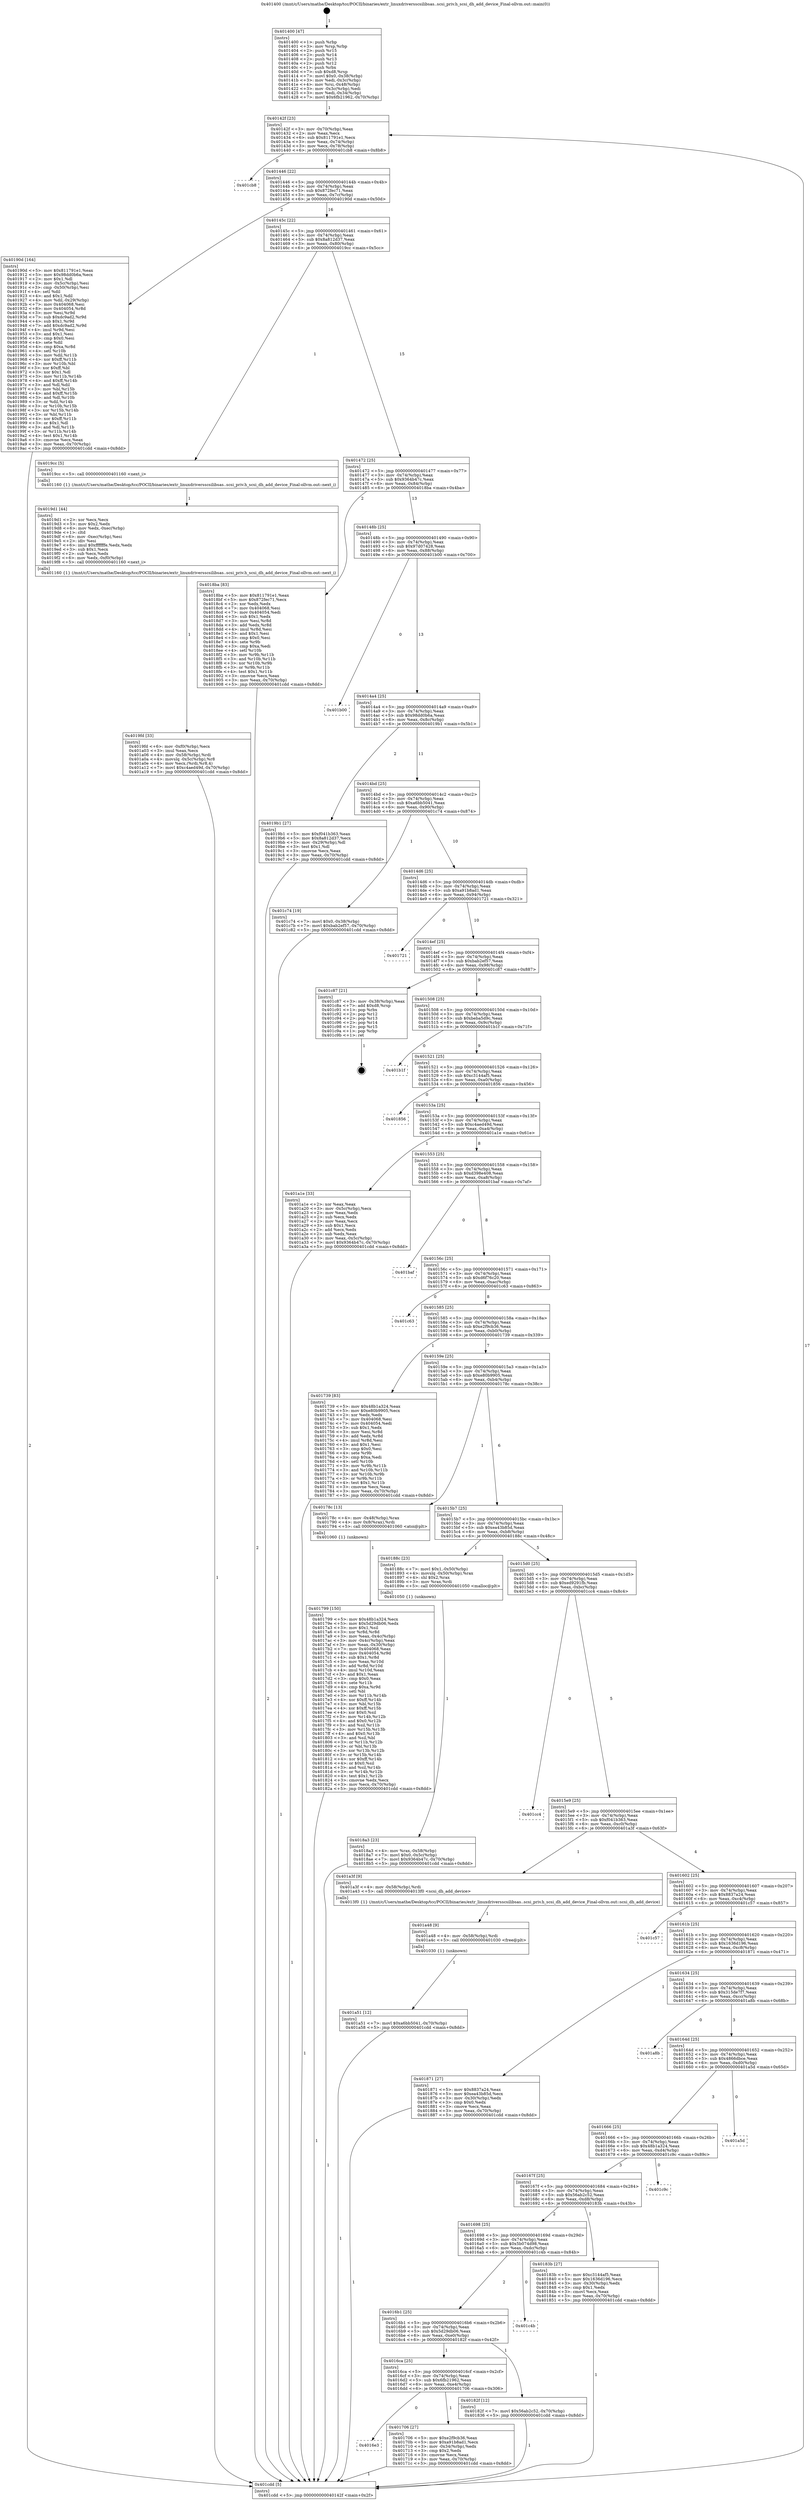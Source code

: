 digraph "0x401400" {
  label = "0x401400 (/mnt/c/Users/mathe/Desktop/tcc/POCII/binaries/extr_linuxdriversscsilibsas..scsi_priv.h_scsi_dh_add_device_Final-ollvm.out::main(0))"
  labelloc = "t"
  node[shape=record]

  Entry [label="",width=0.3,height=0.3,shape=circle,fillcolor=black,style=filled]
  "0x40142f" [label="{
     0x40142f [23]\l
     | [instrs]\l
     &nbsp;&nbsp;0x40142f \<+3\>: mov -0x70(%rbp),%eax\l
     &nbsp;&nbsp;0x401432 \<+2\>: mov %eax,%ecx\l
     &nbsp;&nbsp;0x401434 \<+6\>: sub $0x811791e1,%ecx\l
     &nbsp;&nbsp;0x40143a \<+3\>: mov %eax,-0x74(%rbp)\l
     &nbsp;&nbsp;0x40143d \<+3\>: mov %ecx,-0x78(%rbp)\l
     &nbsp;&nbsp;0x401440 \<+6\>: je 0000000000401cb8 \<main+0x8b8\>\l
  }"]
  "0x401cb8" [label="{
     0x401cb8\l
  }", style=dashed]
  "0x401446" [label="{
     0x401446 [22]\l
     | [instrs]\l
     &nbsp;&nbsp;0x401446 \<+5\>: jmp 000000000040144b \<main+0x4b\>\l
     &nbsp;&nbsp;0x40144b \<+3\>: mov -0x74(%rbp),%eax\l
     &nbsp;&nbsp;0x40144e \<+5\>: sub $0x872fec71,%eax\l
     &nbsp;&nbsp;0x401453 \<+3\>: mov %eax,-0x7c(%rbp)\l
     &nbsp;&nbsp;0x401456 \<+6\>: je 000000000040190d \<main+0x50d\>\l
  }"]
  Exit [label="",width=0.3,height=0.3,shape=circle,fillcolor=black,style=filled,peripheries=2]
  "0x40190d" [label="{
     0x40190d [164]\l
     | [instrs]\l
     &nbsp;&nbsp;0x40190d \<+5\>: mov $0x811791e1,%eax\l
     &nbsp;&nbsp;0x401912 \<+5\>: mov $0x98dd0b6a,%ecx\l
     &nbsp;&nbsp;0x401917 \<+2\>: mov $0x1,%dl\l
     &nbsp;&nbsp;0x401919 \<+3\>: mov -0x5c(%rbp),%esi\l
     &nbsp;&nbsp;0x40191c \<+3\>: cmp -0x50(%rbp),%esi\l
     &nbsp;&nbsp;0x40191f \<+4\>: setl %dil\l
     &nbsp;&nbsp;0x401923 \<+4\>: and $0x1,%dil\l
     &nbsp;&nbsp;0x401927 \<+4\>: mov %dil,-0x29(%rbp)\l
     &nbsp;&nbsp;0x40192b \<+7\>: mov 0x404068,%esi\l
     &nbsp;&nbsp;0x401932 \<+8\>: mov 0x404054,%r8d\l
     &nbsp;&nbsp;0x40193a \<+3\>: mov %esi,%r9d\l
     &nbsp;&nbsp;0x40193d \<+7\>: sub $0xdc9ad2,%r9d\l
     &nbsp;&nbsp;0x401944 \<+4\>: sub $0x1,%r9d\l
     &nbsp;&nbsp;0x401948 \<+7\>: add $0xdc9ad2,%r9d\l
     &nbsp;&nbsp;0x40194f \<+4\>: imul %r9d,%esi\l
     &nbsp;&nbsp;0x401953 \<+3\>: and $0x1,%esi\l
     &nbsp;&nbsp;0x401956 \<+3\>: cmp $0x0,%esi\l
     &nbsp;&nbsp;0x401959 \<+4\>: sete %dil\l
     &nbsp;&nbsp;0x40195d \<+4\>: cmp $0xa,%r8d\l
     &nbsp;&nbsp;0x401961 \<+4\>: setl %r10b\l
     &nbsp;&nbsp;0x401965 \<+3\>: mov %dil,%r11b\l
     &nbsp;&nbsp;0x401968 \<+4\>: xor $0xff,%r11b\l
     &nbsp;&nbsp;0x40196c \<+3\>: mov %r10b,%bl\l
     &nbsp;&nbsp;0x40196f \<+3\>: xor $0xff,%bl\l
     &nbsp;&nbsp;0x401972 \<+3\>: xor $0x1,%dl\l
     &nbsp;&nbsp;0x401975 \<+3\>: mov %r11b,%r14b\l
     &nbsp;&nbsp;0x401978 \<+4\>: and $0xff,%r14b\l
     &nbsp;&nbsp;0x40197c \<+3\>: and %dl,%dil\l
     &nbsp;&nbsp;0x40197f \<+3\>: mov %bl,%r15b\l
     &nbsp;&nbsp;0x401982 \<+4\>: and $0xff,%r15b\l
     &nbsp;&nbsp;0x401986 \<+3\>: and %dl,%r10b\l
     &nbsp;&nbsp;0x401989 \<+3\>: or %dil,%r14b\l
     &nbsp;&nbsp;0x40198c \<+3\>: or %r10b,%r15b\l
     &nbsp;&nbsp;0x40198f \<+3\>: xor %r15b,%r14b\l
     &nbsp;&nbsp;0x401992 \<+3\>: or %bl,%r11b\l
     &nbsp;&nbsp;0x401995 \<+4\>: xor $0xff,%r11b\l
     &nbsp;&nbsp;0x401999 \<+3\>: or $0x1,%dl\l
     &nbsp;&nbsp;0x40199c \<+3\>: and %dl,%r11b\l
     &nbsp;&nbsp;0x40199f \<+3\>: or %r11b,%r14b\l
     &nbsp;&nbsp;0x4019a2 \<+4\>: test $0x1,%r14b\l
     &nbsp;&nbsp;0x4019a6 \<+3\>: cmovne %ecx,%eax\l
     &nbsp;&nbsp;0x4019a9 \<+3\>: mov %eax,-0x70(%rbp)\l
     &nbsp;&nbsp;0x4019ac \<+5\>: jmp 0000000000401cdd \<main+0x8dd\>\l
  }"]
  "0x40145c" [label="{
     0x40145c [22]\l
     | [instrs]\l
     &nbsp;&nbsp;0x40145c \<+5\>: jmp 0000000000401461 \<main+0x61\>\l
     &nbsp;&nbsp;0x401461 \<+3\>: mov -0x74(%rbp),%eax\l
     &nbsp;&nbsp;0x401464 \<+5\>: sub $0x8a812d37,%eax\l
     &nbsp;&nbsp;0x401469 \<+3\>: mov %eax,-0x80(%rbp)\l
     &nbsp;&nbsp;0x40146c \<+6\>: je 00000000004019cc \<main+0x5cc\>\l
  }"]
  "0x401a51" [label="{
     0x401a51 [12]\l
     | [instrs]\l
     &nbsp;&nbsp;0x401a51 \<+7\>: movl $0xa6bb5041,-0x70(%rbp)\l
     &nbsp;&nbsp;0x401a58 \<+5\>: jmp 0000000000401cdd \<main+0x8dd\>\l
  }"]
  "0x4019cc" [label="{
     0x4019cc [5]\l
     | [instrs]\l
     &nbsp;&nbsp;0x4019cc \<+5\>: call 0000000000401160 \<next_i\>\l
     | [calls]\l
     &nbsp;&nbsp;0x401160 \{1\} (/mnt/c/Users/mathe/Desktop/tcc/POCII/binaries/extr_linuxdriversscsilibsas..scsi_priv.h_scsi_dh_add_device_Final-ollvm.out::next_i)\l
  }"]
  "0x401472" [label="{
     0x401472 [25]\l
     | [instrs]\l
     &nbsp;&nbsp;0x401472 \<+5\>: jmp 0000000000401477 \<main+0x77\>\l
     &nbsp;&nbsp;0x401477 \<+3\>: mov -0x74(%rbp),%eax\l
     &nbsp;&nbsp;0x40147a \<+5\>: sub $0x9364b47c,%eax\l
     &nbsp;&nbsp;0x40147f \<+6\>: mov %eax,-0x84(%rbp)\l
     &nbsp;&nbsp;0x401485 \<+6\>: je 00000000004018ba \<main+0x4ba\>\l
  }"]
  "0x401a48" [label="{
     0x401a48 [9]\l
     | [instrs]\l
     &nbsp;&nbsp;0x401a48 \<+4\>: mov -0x58(%rbp),%rdi\l
     &nbsp;&nbsp;0x401a4c \<+5\>: call 0000000000401030 \<free@plt\>\l
     | [calls]\l
     &nbsp;&nbsp;0x401030 \{1\} (unknown)\l
  }"]
  "0x4018ba" [label="{
     0x4018ba [83]\l
     | [instrs]\l
     &nbsp;&nbsp;0x4018ba \<+5\>: mov $0x811791e1,%eax\l
     &nbsp;&nbsp;0x4018bf \<+5\>: mov $0x872fec71,%ecx\l
     &nbsp;&nbsp;0x4018c4 \<+2\>: xor %edx,%edx\l
     &nbsp;&nbsp;0x4018c6 \<+7\>: mov 0x404068,%esi\l
     &nbsp;&nbsp;0x4018cd \<+7\>: mov 0x404054,%edi\l
     &nbsp;&nbsp;0x4018d4 \<+3\>: sub $0x1,%edx\l
     &nbsp;&nbsp;0x4018d7 \<+3\>: mov %esi,%r8d\l
     &nbsp;&nbsp;0x4018da \<+3\>: add %edx,%r8d\l
     &nbsp;&nbsp;0x4018dd \<+4\>: imul %r8d,%esi\l
     &nbsp;&nbsp;0x4018e1 \<+3\>: and $0x1,%esi\l
     &nbsp;&nbsp;0x4018e4 \<+3\>: cmp $0x0,%esi\l
     &nbsp;&nbsp;0x4018e7 \<+4\>: sete %r9b\l
     &nbsp;&nbsp;0x4018eb \<+3\>: cmp $0xa,%edi\l
     &nbsp;&nbsp;0x4018ee \<+4\>: setl %r10b\l
     &nbsp;&nbsp;0x4018f2 \<+3\>: mov %r9b,%r11b\l
     &nbsp;&nbsp;0x4018f5 \<+3\>: and %r10b,%r11b\l
     &nbsp;&nbsp;0x4018f8 \<+3\>: xor %r10b,%r9b\l
     &nbsp;&nbsp;0x4018fb \<+3\>: or %r9b,%r11b\l
     &nbsp;&nbsp;0x4018fe \<+4\>: test $0x1,%r11b\l
     &nbsp;&nbsp;0x401902 \<+3\>: cmovne %ecx,%eax\l
     &nbsp;&nbsp;0x401905 \<+3\>: mov %eax,-0x70(%rbp)\l
     &nbsp;&nbsp;0x401908 \<+5\>: jmp 0000000000401cdd \<main+0x8dd\>\l
  }"]
  "0x40148b" [label="{
     0x40148b [25]\l
     | [instrs]\l
     &nbsp;&nbsp;0x40148b \<+5\>: jmp 0000000000401490 \<main+0x90\>\l
     &nbsp;&nbsp;0x401490 \<+3\>: mov -0x74(%rbp),%eax\l
     &nbsp;&nbsp;0x401493 \<+5\>: sub $0x97d07428,%eax\l
     &nbsp;&nbsp;0x401498 \<+6\>: mov %eax,-0x88(%rbp)\l
     &nbsp;&nbsp;0x40149e \<+6\>: je 0000000000401b00 \<main+0x700\>\l
  }"]
  "0x4019fd" [label="{
     0x4019fd [33]\l
     | [instrs]\l
     &nbsp;&nbsp;0x4019fd \<+6\>: mov -0xf0(%rbp),%ecx\l
     &nbsp;&nbsp;0x401a03 \<+3\>: imul %eax,%ecx\l
     &nbsp;&nbsp;0x401a06 \<+4\>: mov -0x58(%rbp),%rdi\l
     &nbsp;&nbsp;0x401a0a \<+4\>: movslq -0x5c(%rbp),%r8\l
     &nbsp;&nbsp;0x401a0e \<+4\>: mov %ecx,(%rdi,%r8,4)\l
     &nbsp;&nbsp;0x401a12 \<+7\>: movl $0xc4aed49d,-0x70(%rbp)\l
     &nbsp;&nbsp;0x401a19 \<+5\>: jmp 0000000000401cdd \<main+0x8dd\>\l
  }"]
  "0x401b00" [label="{
     0x401b00\l
  }", style=dashed]
  "0x4014a4" [label="{
     0x4014a4 [25]\l
     | [instrs]\l
     &nbsp;&nbsp;0x4014a4 \<+5\>: jmp 00000000004014a9 \<main+0xa9\>\l
     &nbsp;&nbsp;0x4014a9 \<+3\>: mov -0x74(%rbp),%eax\l
     &nbsp;&nbsp;0x4014ac \<+5\>: sub $0x98dd0b6a,%eax\l
     &nbsp;&nbsp;0x4014b1 \<+6\>: mov %eax,-0x8c(%rbp)\l
     &nbsp;&nbsp;0x4014b7 \<+6\>: je 00000000004019b1 \<main+0x5b1\>\l
  }"]
  "0x4019d1" [label="{
     0x4019d1 [44]\l
     | [instrs]\l
     &nbsp;&nbsp;0x4019d1 \<+2\>: xor %ecx,%ecx\l
     &nbsp;&nbsp;0x4019d3 \<+5\>: mov $0x2,%edx\l
     &nbsp;&nbsp;0x4019d8 \<+6\>: mov %edx,-0xec(%rbp)\l
     &nbsp;&nbsp;0x4019de \<+1\>: cltd\l
     &nbsp;&nbsp;0x4019df \<+6\>: mov -0xec(%rbp),%esi\l
     &nbsp;&nbsp;0x4019e5 \<+2\>: idiv %esi\l
     &nbsp;&nbsp;0x4019e7 \<+6\>: imul $0xfffffffe,%edx,%edx\l
     &nbsp;&nbsp;0x4019ed \<+3\>: sub $0x1,%ecx\l
     &nbsp;&nbsp;0x4019f0 \<+2\>: sub %ecx,%edx\l
     &nbsp;&nbsp;0x4019f2 \<+6\>: mov %edx,-0xf0(%rbp)\l
     &nbsp;&nbsp;0x4019f8 \<+5\>: call 0000000000401160 \<next_i\>\l
     | [calls]\l
     &nbsp;&nbsp;0x401160 \{1\} (/mnt/c/Users/mathe/Desktop/tcc/POCII/binaries/extr_linuxdriversscsilibsas..scsi_priv.h_scsi_dh_add_device_Final-ollvm.out::next_i)\l
  }"]
  "0x4019b1" [label="{
     0x4019b1 [27]\l
     | [instrs]\l
     &nbsp;&nbsp;0x4019b1 \<+5\>: mov $0xf041b363,%eax\l
     &nbsp;&nbsp;0x4019b6 \<+5\>: mov $0x8a812d37,%ecx\l
     &nbsp;&nbsp;0x4019bb \<+3\>: mov -0x29(%rbp),%dl\l
     &nbsp;&nbsp;0x4019be \<+3\>: test $0x1,%dl\l
     &nbsp;&nbsp;0x4019c1 \<+3\>: cmovne %ecx,%eax\l
     &nbsp;&nbsp;0x4019c4 \<+3\>: mov %eax,-0x70(%rbp)\l
     &nbsp;&nbsp;0x4019c7 \<+5\>: jmp 0000000000401cdd \<main+0x8dd\>\l
  }"]
  "0x4014bd" [label="{
     0x4014bd [25]\l
     | [instrs]\l
     &nbsp;&nbsp;0x4014bd \<+5\>: jmp 00000000004014c2 \<main+0xc2\>\l
     &nbsp;&nbsp;0x4014c2 \<+3\>: mov -0x74(%rbp),%eax\l
     &nbsp;&nbsp;0x4014c5 \<+5\>: sub $0xa6bb5041,%eax\l
     &nbsp;&nbsp;0x4014ca \<+6\>: mov %eax,-0x90(%rbp)\l
     &nbsp;&nbsp;0x4014d0 \<+6\>: je 0000000000401c74 \<main+0x874\>\l
  }"]
  "0x4018a3" [label="{
     0x4018a3 [23]\l
     | [instrs]\l
     &nbsp;&nbsp;0x4018a3 \<+4\>: mov %rax,-0x58(%rbp)\l
     &nbsp;&nbsp;0x4018a7 \<+7\>: movl $0x0,-0x5c(%rbp)\l
     &nbsp;&nbsp;0x4018ae \<+7\>: movl $0x9364b47c,-0x70(%rbp)\l
     &nbsp;&nbsp;0x4018b5 \<+5\>: jmp 0000000000401cdd \<main+0x8dd\>\l
  }"]
  "0x401c74" [label="{
     0x401c74 [19]\l
     | [instrs]\l
     &nbsp;&nbsp;0x401c74 \<+7\>: movl $0x0,-0x38(%rbp)\l
     &nbsp;&nbsp;0x401c7b \<+7\>: movl $0xbab2ef57,-0x70(%rbp)\l
     &nbsp;&nbsp;0x401c82 \<+5\>: jmp 0000000000401cdd \<main+0x8dd\>\l
  }"]
  "0x4014d6" [label="{
     0x4014d6 [25]\l
     | [instrs]\l
     &nbsp;&nbsp;0x4014d6 \<+5\>: jmp 00000000004014db \<main+0xdb\>\l
     &nbsp;&nbsp;0x4014db \<+3\>: mov -0x74(%rbp),%eax\l
     &nbsp;&nbsp;0x4014de \<+5\>: sub $0xa91b8ad1,%eax\l
     &nbsp;&nbsp;0x4014e3 \<+6\>: mov %eax,-0x94(%rbp)\l
     &nbsp;&nbsp;0x4014e9 \<+6\>: je 0000000000401721 \<main+0x321\>\l
  }"]
  "0x401799" [label="{
     0x401799 [150]\l
     | [instrs]\l
     &nbsp;&nbsp;0x401799 \<+5\>: mov $0x48b1a324,%ecx\l
     &nbsp;&nbsp;0x40179e \<+5\>: mov $0x5d29db06,%edx\l
     &nbsp;&nbsp;0x4017a3 \<+3\>: mov $0x1,%sil\l
     &nbsp;&nbsp;0x4017a6 \<+3\>: xor %r8d,%r8d\l
     &nbsp;&nbsp;0x4017a9 \<+3\>: mov %eax,-0x4c(%rbp)\l
     &nbsp;&nbsp;0x4017ac \<+3\>: mov -0x4c(%rbp),%eax\l
     &nbsp;&nbsp;0x4017af \<+3\>: mov %eax,-0x30(%rbp)\l
     &nbsp;&nbsp;0x4017b2 \<+7\>: mov 0x404068,%eax\l
     &nbsp;&nbsp;0x4017b9 \<+8\>: mov 0x404054,%r9d\l
     &nbsp;&nbsp;0x4017c1 \<+4\>: sub $0x1,%r8d\l
     &nbsp;&nbsp;0x4017c5 \<+3\>: mov %eax,%r10d\l
     &nbsp;&nbsp;0x4017c8 \<+3\>: add %r8d,%r10d\l
     &nbsp;&nbsp;0x4017cb \<+4\>: imul %r10d,%eax\l
     &nbsp;&nbsp;0x4017cf \<+3\>: and $0x1,%eax\l
     &nbsp;&nbsp;0x4017d2 \<+3\>: cmp $0x0,%eax\l
     &nbsp;&nbsp;0x4017d5 \<+4\>: sete %r11b\l
     &nbsp;&nbsp;0x4017d9 \<+4\>: cmp $0xa,%r9d\l
     &nbsp;&nbsp;0x4017dd \<+3\>: setl %bl\l
     &nbsp;&nbsp;0x4017e0 \<+3\>: mov %r11b,%r14b\l
     &nbsp;&nbsp;0x4017e3 \<+4\>: xor $0xff,%r14b\l
     &nbsp;&nbsp;0x4017e7 \<+3\>: mov %bl,%r15b\l
     &nbsp;&nbsp;0x4017ea \<+4\>: xor $0xff,%r15b\l
     &nbsp;&nbsp;0x4017ee \<+4\>: xor $0x0,%sil\l
     &nbsp;&nbsp;0x4017f2 \<+3\>: mov %r14b,%r12b\l
     &nbsp;&nbsp;0x4017f5 \<+4\>: and $0x0,%r12b\l
     &nbsp;&nbsp;0x4017f9 \<+3\>: and %sil,%r11b\l
     &nbsp;&nbsp;0x4017fc \<+3\>: mov %r15b,%r13b\l
     &nbsp;&nbsp;0x4017ff \<+4\>: and $0x0,%r13b\l
     &nbsp;&nbsp;0x401803 \<+3\>: and %sil,%bl\l
     &nbsp;&nbsp;0x401806 \<+3\>: or %r11b,%r12b\l
     &nbsp;&nbsp;0x401809 \<+3\>: or %bl,%r13b\l
     &nbsp;&nbsp;0x40180c \<+3\>: xor %r13b,%r12b\l
     &nbsp;&nbsp;0x40180f \<+3\>: or %r15b,%r14b\l
     &nbsp;&nbsp;0x401812 \<+4\>: xor $0xff,%r14b\l
     &nbsp;&nbsp;0x401816 \<+4\>: or $0x0,%sil\l
     &nbsp;&nbsp;0x40181a \<+3\>: and %sil,%r14b\l
     &nbsp;&nbsp;0x40181d \<+3\>: or %r14b,%r12b\l
     &nbsp;&nbsp;0x401820 \<+4\>: test $0x1,%r12b\l
     &nbsp;&nbsp;0x401824 \<+3\>: cmovne %edx,%ecx\l
     &nbsp;&nbsp;0x401827 \<+3\>: mov %ecx,-0x70(%rbp)\l
     &nbsp;&nbsp;0x40182a \<+5\>: jmp 0000000000401cdd \<main+0x8dd\>\l
  }"]
  "0x401721" [label="{
     0x401721\l
  }", style=dashed]
  "0x4014ef" [label="{
     0x4014ef [25]\l
     | [instrs]\l
     &nbsp;&nbsp;0x4014ef \<+5\>: jmp 00000000004014f4 \<main+0xf4\>\l
     &nbsp;&nbsp;0x4014f4 \<+3\>: mov -0x74(%rbp),%eax\l
     &nbsp;&nbsp;0x4014f7 \<+5\>: sub $0xbab2ef57,%eax\l
     &nbsp;&nbsp;0x4014fc \<+6\>: mov %eax,-0x98(%rbp)\l
     &nbsp;&nbsp;0x401502 \<+6\>: je 0000000000401c87 \<main+0x887\>\l
  }"]
  "0x401400" [label="{
     0x401400 [47]\l
     | [instrs]\l
     &nbsp;&nbsp;0x401400 \<+1\>: push %rbp\l
     &nbsp;&nbsp;0x401401 \<+3\>: mov %rsp,%rbp\l
     &nbsp;&nbsp;0x401404 \<+2\>: push %r15\l
     &nbsp;&nbsp;0x401406 \<+2\>: push %r14\l
     &nbsp;&nbsp;0x401408 \<+2\>: push %r13\l
     &nbsp;&nbsp;0x40140a \<+2\>: push %r12\l
     &nbsp;&nbsp;0x40140c \<+1\>: push %rbx\l
     &nbsp;&nbsp;0x40140d \<+7\>: sub $0xd8,%rsp\l
     &nbsp;&nbsp;0x401414 \<+7\>: movl $0x0,-0x38(%rbp)\l
     &nbsp;&nbsp;0x40141b \<+3\>: mov %edi,-0x3c(%rbp)\l
     &nbsp;&nbsp;0x40141e \<+4\>: mov %rsi,-0x48(%rbp)\l
     &nbsp;&nbsp;0x401422 \<+3\>: mov -0x3c(%rbp),%edi\l
     &nbsp;&nbsp;0x401425 \<+3\>: mov %edi,-0x34(%rbp)\l
     &nbsp;&nbsp;0x401428 \<+7\>: movl $0x6fb21962,-0x70(%rbp)\l
  }"]
  "0x401c87" [label="{
     0x401c87 [21]\l
     | [instrs]\l
     &nbsp;&nbsp;0x401c87 \<+3\>: mov -0x38(%rbp),%eax\l
     &nbsp;&nbsp;0x401c8a \<+7\>: add $0xd8,%rsp\l
     &nbsp;&nbsp;0x401c91 \<+1\>: pop %rbx\l
     &nbsp;&nbsp;0x401c92 \<+2\>: pop %r12\l
     &nbsp;&nbsp;0x401c94 \<+2\>: pop %r13\l
     &nbsp;&nbsp;0x401c96 \<+2\>: pop %r14\l
     &nbsp;&nbsp;0x401c98 \<+2\>: pop %r15\l
     &nbsp;&nbsp;0x401c9a \<+1\>: pop %rbp\l
     &nbsp;&nbsp;0x401c9b \<+1\>: ret\l
  }"]
  "0x401508" [label="{
     0x401508 [25]\l
     | [instrs]\l
     &nbsp;&nbsp;0x401508 \<+5\>: jmp 000000000040150d \<main+0x10d\>\l
     &nbsp;&nbsp;0x40150d \<+3\>: mov -0x74(%rbp),%eax\l
     &nbsp;&nbsp;0x401510 \<+5\>: sub $0xbeba5d9c,%eax\l
     &nbsp;&nbsp;0x401515 \<+6\>: mov %eax,-0x9c(%rbp)\l
     &nbsp;&nbsp;0x40151b \<+6\>: je 0000000000401b1f \<main+0x71f\>\l
  }"]
  "0x401cdd" [label="{
     0x401cdd [5]\l
     | [instrs]\l
     &nbsp;&nbsp;0x401cdd \<+5\>: jmp 000000000040142f \<main+0x2f\>\l
  }"]
  "0x401b1f" [label="{
     0x401b1f\l
  }", style=dashed]
  "0x401521" [label="{
     0x401521 [25]\l
     | [instrs]\l
     &nbsp;&nbsp;0x401521 \<+5\>: jmp 0000000000401526 \<main+0x126\>\l
     &nbsp;&nbsp;0x401526 \<+3\>: mov -0x74(%rbp),%eax\l
     &nbsp;&nbsp;0x401529 \<+5\>: sub $0xc3144af5,%eax\l
     &nbsp;&nbsp;0x40152e \<+6\>: mov %eax,-0xa0(%rbp)\l
     &nbsp;&nbsp;0x401534 \<+6\>: je 0000000000401856 \<main+0x456\>\l
  }"]
  "0x4016e3" [label="{
     0x4016e3\l
  }", style=dashed]
  "0x401856" [label="{
     0x401856\l
  }", style=dashed]
  "0x40153a" [label="{
     0x40153a [25]\l
     | [instrs]\l
     &nbsp;&nbsp;0x40153a \<+5\>: jmp 000000000040153f \<main+0x13f\>\l
     &nbsp;&nbsp;0x40153f \<+3\>: mov -0x74(%rbp),%eax\l
     &nbsp;&nbsp;0x401542 \<+5\>: sub $0xc4aed49d,%eax\l
     &nbsp;&nbsp;0x401547 \<+6\>: mov %eax,-0xa4(%rbp)\l
     &nbsp;&nbsp;0x40154d \<+6\>: je 0000000000401a1e \<main+0x61e\>\l
  }"]
  "0x401706" [label="{
     0x401706 [27]\l
     | [instrs]\l
     &nbsp;&nbsp;0x401706 \<+5\>: mov $0xe2f9cb36,%eax\l
     &nbsp;&nbsp;0x40170b \<+5\>: mov $0xa91b8ad1,%ecx\l
     &nbsp;&nbsp;0x401710 \<+3\>: mov -0x34(%rbp),%edx\l
     &nbsp;&nbsp;0x401713 \<+3\>: cmp $0x2,%edx\l
     &nbsp;&nbsp;0x401716 \<+3\>: cmovne %ecx,%eax\l
     &nbsp;&nbsp;0x401719 \<+3\>: mov %eax,-0x70(%rbp)\l
     &nbsp;&nbsp;0x40171c \<+5\>: jmp 0000000000401cdd \<main+0x8dd\>\l
  }"]
  "0x401a1e" [label="{
     0x401a1e [33]\l
     | [instrs]\l
     &nbsp;&nbsp;0x401a1e \<+2\>: xor %eax,%eax\l
     &nbsp;&nbsp;0x401a20 \<+3\>: mov -0x5c(%rbp),%ecx\l
     &nbsp;&nbsp;0x401a23 \<+2\>: mov %eax,%edx\l
     &nbsp;&nbsp;0x401a25 \<+2\>: sub %ecx,%edx\l
     &nbsp;&nbsp;0x401a27 \<+2\>: mov %eax,%ecx\l
     &nbsp;&nbsp;0x401a29 \<+3\>: sub $0x1,%ecx\l
     &nbsp;&nbsp;0x401a2c \<+2\>: add %ecx,%edx\l
     &nbsp;&nbsp;0x401a2e \<+2\>: sub %edx,%eax\l
     &nbsp;&nbsp;0x401a30 \<+3\>: mov %eax,-0x5c(%rbp)\l
     &nbsp;&nbsp;0x401a33 \<+7\>: movl $0x9364b47c,-0x70(%rbp)\l
     &nbsp;&nbsp;0x401a3a \<+5\>: jmp 0000000000401cdd \<main+0x8dd\>\l
  }"]
  "0x401553" [label="{
     0x401553 [25]\l
     | [instrs]\l
     &nbsp;&nbsp;0x401553 \<+5\>: jmp 0000000000401558 \<main+0x158\>\l
     &nbsp;&nbsp;0x401558 \<+3\>: mov -0x74(%rbp),%eax\l
     &nbsp;&nbsp;0x40155b \<+5\>: sub $0xd398e408,%eax\l
     &nbsp;&nbsp;0x401560 \<+6\>: mov %eax,-0xa8(%rbp)\l
     &nbsp;&nbsp;0x401566 \<+6\>: je 0000000000401baf \<main+0x7af\>\l
  }"]
  "0x4016ca" [label="{
     0x4016ca [25]\l
     | [instrs]\l
     &nbsp;&nbsp;0x4016ca \<+5\>: jmp 00000000004016cf \<main+0x2cf\>\l
     &nbsp;&nbsp;0x4016cf \<+3\>: mov -0x74(%rbp),%eax\l
     &nbsp;&nbsp;0x4016d2 \<+5\>: sub $0x6fb21962,%eax\l
     &nbsp;&nbsp;0x4016d7 \<+6\>: mov %eax,-0xe4(%rbp)\l
     &nbsp;&nbsp;0x4016dd \<+6\>: je 0000000000401706 \<main+0x306\>\l
  }"]
  "0x401baf" [label="{
     0x401baf\l
  }", style=dashed]
  "0x40156c" [label="{
     0x40156c [25]\l
     | [instrs]\l
     &nbsp;&nbsp;0x40156c \<+5\>: jmp 0000000000401571 \<main+0x171\>\l
     &nbsp;&nbsp;0x401571 \<+3\>: mov -0x74(%rbp),%eax\l
     &nbsp;&nbsp;0x401574 \<+5\>: sub $0xd6f76c20,%eax\l
     &nbsp;&nbsp;0x401579 \<+6\>: mov %eax,-0xac(%rbp)\l
     &nbsp;&nbsp;0x40157f \<+6\>: je 0000000000401c63 \<main+0x863\>\l
  }"]
  "0x40182f" [label="{
     0x40182f [12]\l
     | [instrs]\l
     &nbsp;&nbsp;0x40182f \<+7\>: movl $0x56ab2c52,-0x70(%rbp)\l
     &nbsp;&nbsp;0x401836 \<+5\>: jmp 0000000000401cdd \<main+0x8dd\>\l
  }"]
  "0x401c63" [label="{
     0x401c63\l
  }", style=dashed]
  "0x401585" [label="{
     0x401585 [25]\l
     | [instrs]\l
     &nbsp;&nbsp;0x401585 \<+5\>: jmp 000000000040158a \<main+0x18a\>\l
     &nbsp;&nbsp;0x40158a \<+3\>: mov -0x74(%rbp),%eax\l
     &nbsp;&nbsp;0x40158d \<+5\>: sub $0xe2f9cb36,%eax\l
     &nbsp;&nbsp;0x401592 \<+6\>: mov %eax,-0xb0(%rbp)\l
     &nbsp;&nbsp;0x401598 \<+6\>: je 0000000000401739 \<main+0x339\>\l
  }"]
  "0x4016b1" [label="{
     0x4016b1 [25]\l
     | [instrs]\l
     &nbsp;&nbsp;0x4016b1 \<+5\>: jmp 00000000004016b6 \<main+0x2b6\>\l
     &nbsp;&nbsp;0x4016b6 \<+3\>: mov -0x74(%rbp),%eax\l
     &nbsp;&nbsp;0x4016b9 \<+5\>: sub $0x5d29db06,%eax\l
     &nbsp;&nbsp;0x4016be \<+6\>: mov %eax,-0xe0(%rbp)\l
     &nbsp;&nbsp;0x4016c4 \<+6\>: je 000000000040182f \<main+0x42f\>\l
  }"]
  "0x401739" [label="{
     0x401739 [83]\l
     | [instrs]\l
     &nbsp;&nbsp;0x401739 \<+5\>: mov $0x48b1a324,%eax\l
     &nbsp;&nbsp;0x40173e \<+5\>: mov $0xe80b9905,%ecx\l
     &nbsp;&nbsp;0x401743 \<+2\>: xor %edx,%edx\l
     &nbsp;&nbsp;0x401745 \<+7\>: mov 0x404068,%esi\l
     &nbsp;&nbsp;0x40174c \<+7\>: mov 0x404054,%edi\l
     &nbsp;&nbsp;0x401753 \<+3\>: sub $0x1,%edx\l
     &nbsp;&nbsp;0x401756 \<+3\>: mov %esi,%r8d\l
     &nbsp;&nbsp;0x401759 \<+3\>: add %edx,%r8d\l
     &nbsp;&nbsp;0x40175c \<+4\>: imul %r8d,%esi\l
     &nbsp;&nbsp;0x401760 \<+3\>: and $0x1,%esi\l
     &nbsp;&nbsp;0x401763 \<+3\>: cmp $0x0,%esi\l
     &nbsp;&nbsp;0x401766 \<+4\>: sete %r9b\l
     &nbsp;&nbsp;0x40176a \<+3\>: cmp $0xa,%edi\l
     &nbsp;&nbsp;0x40176d \<+4\>: setl %r10b\l
     &nbsp;&nbsp;0x401771 \<+3\>: mov %r9b,%r11b\l
     &nbsp;&nbsp;0x401774 \<+3\>: and %r10b,%r11b\l
     &nbsp;&nbsp;0x401777 \<+3\>: xor %r10b,%r9b\l
     &nbsp;&nbsp;0x40177a \<+3\>: or %r9b,%r11b\l
     &nbsp;&nbsp;0x40177d \<+4\>: test $0x1,%r11b\l
     &nbsp;&nbsp;0x401781 \<+3\>: cmovne %ecx,%eax\l
     &nbsp;&nbsp;0x401784 \<+3\>: mov %eax,-0x70(%rbp)\l
     &nbsp;&nbsp;0x401787 \<+5\>: jmp 0000000000401cdd \<main+0x8dd\>\l
  }"]
  "0x40159e" [label="{
     0x40159e [25]\l
     | [instrs]\l
     &nbsp;&nbsp;0x40159e \<+5\>: jmp 00000000004015a3 \<main+0x1a3\>\l
     &nbsp;&nbsp;0x4015a3 \<+3\>: mov -0x74(%rbp),%eax\l
     &nbsp;&nbsp;0x4015a6 \<+5\>: sub $0xe80b9905,%eax\l
     &nbsp;&nbsp;0x4015ab \<+6\>: mov %eax,-0xb4(%rbp)\l
     &nbsp;&nbsp;0x4015b1 \<+6\>: je 000000000040178c \<main+0x38c\>\l
  }"]
  "0x401c4b" [label="{
     0x401c4b\l
  }", style=dashed]
  "0x40178c" [label="{
     0x40178c [13]\l
     | [instrs]\l
     &nbsp;&nbsp;0x40178c \<+4\>: mov -0x48(%rbp),%rax\l
     &nbsp;&nbsp;0x401790 \<+4\>: mov 0x8(%rax),%rdi\l
     &nbsp;&nbsp;0x401794 \<+5\>: call 0000000000401060 \<atoi@plt\>\l
     | [calls]\l
     &nbsp;&nbsp;0x401060 \{1\} (unknown)\l
  }"]
  "0x4015b7" [label="{
     0x4015b7 [25]\l
     | [instrs]\l
     &nbsp;&nbsp;0x4015b7 \<+5\>: jmp 00000000004015bc \<main+0x1bc\>\l
     &nbsp;&nbsp;0x4015bc \<+3\>: mov -0x74(%rbp),%eax\l
     &nbsp;&nbsp;0x4015bf \<+5\>: sub $0xea43b85d,%eax\l
     &nbsp;&nbsp;0x4015c4 \<+6\>: mov %eax,-0xb8(%rbp)\l
     &nbsp;&nbsp;0x4015ca \<+6\>: je 000000000040188c \<main+0x48c\>\l
  }"]
  "0x401698" [label="{
     0x401698 [25]\l
     | [instrs]\l
     &nbsp;&nbsp;0x401698 \<+5\>: jmp 000000000040169d \<main+0x29d\>\l
     &nbsp;&nbsp;0x40169d \<+3\>: mov -0x74(%rbp),%eax\l
     &nbsp;&nbsp;0x4016a0 \<+5\>: sub $0x5b074d98,%eax\l
     &nbsp;&nbsp;0x4016a5 \<+6\>: mov %eax,-0xdc(%rbp)\l
     &nbsp;&nbsp;0x4016ab \<+6\>: je 0000000000401c4b \<main+0x84b\>\l
  }"]
  "0x40188c" [label="{
     0x40188c [23]\l
     | [instrs]\l
     &nbsp;&nbsp;0x40188c \<+7\>: movl $0x1,-0x50(%rbp)\l
     &nbsp;&nbsp;0x401893 \<+4\>: movslq -0x50(%rbp),%rax\l
     &nbsp;&nbsp;0x401897 \<+4\>: shl $0x2,%rax\l
     &nbsp;&nbsp;0x40189b \<+3\>: mov %rax,%rdi\l
     &nbsp;&nbsp;0x40189e \<+5\>: call 0000000000401050 \<malloc@plt\>\l
     | [calls]\l
     &nbsp;&nbsp;0x401050 \{1\} (unknown)\l
  }"]
  "0x4015d0" [label="{
     0x4015d0 [25]\l
     | [instrs]\l
     &nbsp;&nbsp;0x4015d0 \<+5\>: jmp 00000000004015d5 \<main+0x1d5\>\l
     &nbsp;&nbsp;0x4015d5 \<+3\>: mov -0x74(%rbp),%eax\l
     &nbsp;&nbsp;0x4015d8 \<+5\>: sub $0xed9291fb,%eax\l
     &nbsp;&nbsp;0x4015dd \<+6\>: mov %eax,-0xbc(%rbp)\l
     &nbsp;&nbsp;0x4015e3 \<+6\>: je 0000000000401cc4 \<main+0x8c4\>\l
  }"]
  "0x40183b" [label="{
     0x40183b [27]\l
     | [instrs]\l
     &nbsp;&nbsp;0x40183b \<+5\>: mov $0xc3144af5,%eax\l
     &nbsp;&nbsp;0x401840 \<+5\>: mov $0x1636d196,%ecx\l
     &nbsp;&nbsp;0x401845 \<+3\>: mov -0x30(%rbp),%edx\l
     &nbsp;&nbsp;0x401848 \<+3\>: cmp $0x1,%edx\l
     &nbsp;&nbsp;0x40184b \<+3\>: cmovl %ecx,%eax\l
     &nbsp;&nbsp;0x40184e \<+3\>: mov %eax,-0x70(%rbp)\l
     &nbsp;&nbsp;0x401851 \<+5\>: jmp 0000000000401cdd \<main+0x8dd\>\l
  }"]
  "0x401cc4" [label="{
     0x401cc4\l
  }", style=dashed]
  "0x4015e9" [label="{
     0x4015e9 [25]\l
     | [instrs]\l
     &nbsp;&nbsp;0x4015e9 \<+5\>: jmp 00000000004015ee \<main+0x1ee\>\l
     &nbsp;&nbsp;0x4015ee \<+3\>: mov -0x74(%rbp),%eax\l
     &nbsp;&nbsp;0x4015f1 \<+5\>: sub $0xf041b363,%eax\l
     &nbsp;&nbsp;0x4015f6 \<+6\>: mov %eax,-0xc0(%rbp)\l
     &nbsp;&nbsp;0x4015fc \<+6\>: je 0000000000401a3f \<main+0x63f\>\l
  }"]
  "0x40167f" [label="{
     0x40167f [25]\l
     | [instrs]\l
     &nbsp;&nbsp;0x40167f \<+5\>: jmp 0000000000401684 \<main+0x284\>\l
     &nbsp;&nbsp;0x401684 \<+3\>: mov -0x74(%rbp),%eax\l
     &nbsp;&nbsp;0x401687 \<+5\>: sub $0x56ab2c52,%eax\l
     &nbsp;&nbsp;0x40168c \<+6\>: mov %eax,-0xd8(%rbp)\l
     &nbsp;&nbsp;0x401692 \<+6\>: je 000000000040183b \<main+0x43b\>\l
  }"]
  "0x401a3f" [label="{
     0x401a3f [9]\l
     | [instrs]\l
     &nbsp;&nbsp;0x401a3f \<+4\>: mov -0x58(%rbp),%rdi\l
     &nbsp;&nbsp;0x401a43 \<+5\>: call 00000000004013f0 \<scsi_dh_add_device\>\l
     | [calls]\l
     &nbsp;&nbsp;0x4013f0 \{1\} (/mnt/c/Users/mathe/Desktop/tcc/POCII/binaries/extr_linuxdriversscsilibsas..scsi_priv.h_scsi_dh_add_device_Final-ollvm.out::scsi_dh_add_device)\l
  }"]
  "0x401602" [label="{
     0x401602 [25]\l
     | [instrs]\l
     &nbsp;&nbsp;0x401602 \<+5\>: jmp 0000000000401607 \<main+0x207\>\l
     &nbsp;&nbsp;0x401607 \<+3\>: mov -0x74(%rbp),%eax\l
     &nbsp;&nbsp;0x40160a \<+5\>: sub $0x8837a24,%eax\l
     &nbsp;&nbsp;0x40160f \<+6\>: mov %eax,-0xc4(%rbp)\l
     &nbsp;&nbsp;0x401615 \<+6\>: je 0000000000401c57 \<main+0x857\>\l
  }"]
  "0x401c9c" [label="{
     0x401c9c\l
  }", style=dashed]
  "0x401c57" [label="{
     0x401c57\l
  }", style=dashed]
  "0x40161b" [label="{
     0x40161b [25]\l
     | [instrs]\l
     &nbsp;&nbsp;0x40161b \<+5\>: jmp 0000000000401620 \<main+0x220\>\l
     &nbsp;&nbsp;0x401620 \<+3\>: mov -0x74(%rbp),%eax\l
     &nbsp;&nbsp;0x401623 \<+5\>: sub $0x1636d196,%eax\l
     &nbsp;&nbsp;0x401628 \<+6\>: mov %eax,-0xc8(%rbp)\l
     &nbsp;&nbsp;0x40162e \<+6\>: je 0000000000401871 \<main+0x471\>\l
  }"]
  "0x401666" [label="{
     0x401666 [25]\l
     | [instrs]\l
     &nbsp;&nbsp;0x401666 \<+5\>: jmp 000000000040166b \<main+0x26b\>\l
     &nbsp;&nbsp;0x40166b \<+3\>: mov -0x74(%rbp),%eax\l
     &nbsp;&nbsp;0x40166e \<+5\>: sub $0x48b1a324,%eax\l
     &nbsp;&nbsp;0x401673 \<+6\>: mov %eax,-0xd4(%rbp)\l
     &nbsp;&nbsp;0x401679 \<+6\>: je 0000000000401c9c \<main+0x89c\>\l
  }"]
  "0x401871" [label="{
     0x401871 [27]\l
     | [instrs]\l
     &nbsp;&nbsp;0x401871 \<+5\>: mov $0x8837a24,%eax\l
     &nbsp;&nbsp;0x401876 \<+5\>: mov $0xea43b85d,%ecx\l
     &nbsp;&nbsp;0x40187b \<+3\>: mov -0x30(%rbp),%edx\l
     &nbsp;&nbsp;0x40187e \<+3\>: cmp $0x0,%edx\l
     &nbsp;&nbsp;0x401881 \<+3\>: cmove %ecx,%eax\l
     &nbsp;&nbsp;0x401884 \<+3\>: mov %eax,-0x70(%rbp)\l
     &nbsp;&nbsp;0x401887 \<+5\>: jmp 0000000000401cdd \<main+0x8dd\>\l
  }"]
  "0x401634" [label="{
     0x401634 [25]\l
     | [instrs]\l
     &nbsp;&nbsp;0x401634 \<+5\>: jmp 0000000000401639 \<main+0x239\>\l
     &nbsp;&nbsp;0x401639 \<+3\>: mov -0x74(%rbp),%eax\l
     &nbsp;&nbsp;0x40163c \<+5\>: sub $0x315de7f7,%eax\l
     &nbsp;&nbsp;0x401641 \<+6\>: mov %eax,-0xcc(%rbp)\l
     &nbsp;&nbsp;0x401647 \<+6\>: je 0000000000401a8b \<main+0x68b\>\l
  }"]
  "0x401a5d" [label="{
     0x401a5d\l
  }", style=dashed]
  "0x401a8b" [label="{
     0x401a8b\l
  }", style=dashed]
  "0x40164d" [label="{
     0x40164d [25]\l
     | [instrs]\l
     &nbsp;&nbsp;0x40164d \<+5\>: jmp 0000000000401652 \<main+0x252\>\l
     &nbsp;&nbsp;0x401652 \<+3\>: mov -0x74(%rbp),%eax\l
     &nbsp;&nbsp;0x401655 \<+5\>: sub $0x4866dbce,%eax\l
     &nbsp;&nbsp;0x40165a \<+6\>: mov %eax,-0xd0(%rbp)\l
     &nbsp;&nbsp;0x401660 \<+6\>: je 0000000000401a5d \<main+0x65d\>\l
  }"]
  Entry -> "0x401400" [label=" 1"]
  "0x40142f" -> "0x401cb8" [label=" 0"]
  "0x40142f" -> "0x401446" [label=" 18"]
  "0x401c87" -> Exit [label=" 1"]
  "0x401446" -> "0x40190d" [label=" 2"]
  "0x401446" -> "0x40145c" [label=" 16"]
  "0x401c74" -> "0x401cdd" [label=" 1"]
  "0x40145c" -> "0x4019cc" [label=" 1"]
  "0x40145c" -> "0x401472" [label=" 15"]
  "0x401a51" -> "0x401cdd" [label=" 1"]
  "0x401472" -> "0x4018ba" [label=" 2"]
  "0x401472" -> "0x40148b" [label=" 13"]
  "0x401a48" -> "0x401a51" [label=" 1"]
  "0x40148b" -> "0x401b00" [label=" 0"]
  "0x40148b" -> "0x4014a4" [label=" 13"]
  "0x401a3f" -> "0x401a48" [label=" 1"]
  "0x4014a4" -> "0x4019b1" [label=" 2"]
  "0x4014a4" -> "0x4014bd" [label=" 11"]
  "0x401a1e" -> "0x401cdd" [label=" 1"]
  "0x4014bd" -> "0x401c74" [label=" 1"]
  "0x4014bd" -> "0x4014d6" [label=" 10"]
  "0x4019fd" -> "0x401cdd" [label=" 1"]
  "0x4014d6" -> "0x401721" [label=" 0"]
  "0x4014d6" -> "0x4014ef" [label=" 10"]
  "0x4019d1" -> "0x4019fd" [label=" 1"]
  "0x4014ef" -> "0x401c87" [label=" 1"]
  "0x4014ef" -> "0x401508" [label=" 9"]
  "0x4019cc" -> "0x4019d1" [label=" 1"]
  "0x401508" -> "0x401b1f" [label=" 0"]
  "0x401508" -> "0x401521" [label=" 9"]
  "0x4019b1" -> "0x401cdd" [label=" 2"]
  "0x401521" -> "0x401856" [label=" 0"]
  "0x401521" -> "0x40153a" [label=" 9"]
  "0x40190d" -> "0x401cdd" [label=" 2"]
  "0x40153a" -> "0x401a1e" [label=" 1"]
  "0x40153a" -> "0x401553" [label=" 8"]
  "0x4018ba" -> "0x401cdd" [label=" 2"]
  "0x401553" -> "0x401baf" [label=" 0"]
  "0x401553" -> "0x40156c" [label=" 8"]
  "0x40188c" -> "0x4018a3" [label=" 1"]
  "0x40156c" -> "0x401c63" [label=" 0"]
  "0x40156c" -> "0x401585" [label=" 8"]
  "0x401871" -> "0x401cdd" [label=" 1"]
  "0x401585" -> "0x401739" [label=" 1"]
  "0x401585" -> "0x40159e" [label=" 7"]
  "0x40182f" -> "0x401cdd" [label=" 1"]
  "0x40159e" -> "0x40178c" [label=" 1"]
  "0x40159e" -> "0x4015b7" [label=" 6"]
  "0x401799" -> "0x401cdd" [label=" 1"]
  "0x4015b7" -> "0x40188c" [label=" 1"]
  "0x4015b7" -> "0x4015d0" [label=" 5"]
  "0x401739" -> "0x401cdd" [label=" 1"]
  "0x4015d0" -> "0x401cc4" [label=" 0"]
  "0x4015d0" -> "0x4015e9" [label=" 5"]
  "0x401cdd" -> "0x40142f" [label=" 17"]
  "0x4015e9" -> "0x401a3f" [label=" 1"]
  "0x4015e9" -> "0x401602" [label=" 4"]
  "0x401706" -> "0x401cdd" [label=" 1"]
  "0x401602" -> "0x401c57" [label=" 0"]
  "0x401602" -> "0x40161b" [label=" 4"]
  "0x4016ca" -> "0x4016e3" [label=" 0"]
  "0x40161b" -> "0x401871" [label=" 1"]
  "0x40161b" -> "0x401634" [label=" 3"]
  "0x4018a3" -> "0x401cdd" [label=" 1"]
  "0x401634" -> "0x401a8b" [label=" 0"]
  "0x401634" -> "0x40164d" [label=" 3"]
  "0x4016b1" -> "0x4016ca" [label=" 1"]
  "0x40164d" -> "0x401a5d" [label=" 0"]
  "0x40164d" -> "0x401666" [label=" 3"]
  "0x4016ca" -> "0x401706" [label=" 1"]
  "0x401666" -> "0x401c9c" [label=" 0"]
  "0x401666" -> "0x40167f" [label=" 3"]
  "0x401400" -> "0x40142f" [label=" 1"]
  "0x40167f" -> "0x40183b" [label=" 1"]
  "0x40167f" -> "0x401698" [label=" 2"]
  "0x40178c" -> "0x401799" [label=" 1"]
  "0x401698" -> "0x401c4b" [label=" 0"]
  "0x401698" -> "0x4016b1" [label=" 2"]
  "0x40183b" -> "0x401cdd" [label=" 1"]
  "0x4016b1" -> "0x40182f" [label=" 1"]
}
